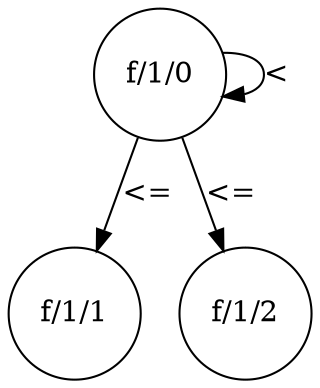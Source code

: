 digraph G {
a[shape=circle,fillcolor=white,style=filled,label="f/1/0"];
b[shape=circle,fillcolor=white,style=filled,label="f/1/1"];
c[shape=circle,fillcolor=white,style=filled,label="f/1/2"];
edge[label="<"];
a->{a};
edge[label="<="];
a->{b;c};
}

